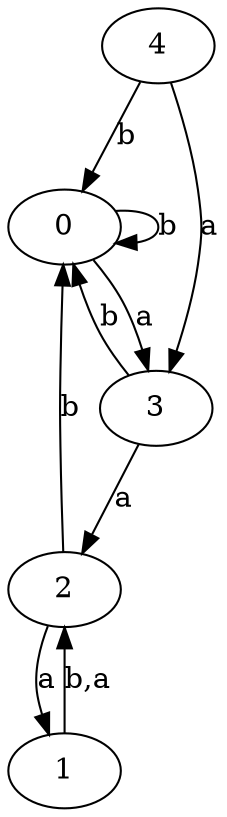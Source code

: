 digraph {
 ranksep=0.5;
 d2tdocpreamble = "\usetikzlibrary{automata}";
 d2tfigpreamble = "\tikzstyle{every state}= [ draw=blue!50,very thick,fill=blue!20]  \tikzstyle{auto}= [fill=white]";
 node [style="state"];
 edge [lblstyle="auto",topath="bend right", len=4  ]
  "0" [label="0",];
  "1" [label="1",style = "state, initial, accepting"];
  "2" [label="2",];
  "3" [label="3",];
  "4" [label="4",];
  "0" -> "0" [label="b",topath="loop above"];
  "0" -> "3" [label="a"];
  "1" -> "2" [label="b,a"];
  "2" -> "0" [label="b"];
  "2" -> "1" [label="a"];
  "3" -> "0" [label="b"];
  "3" -> "2" [label="a"];
  "4" -> "0" [label="b"];
  "4" -> "3" [label="a"];
}